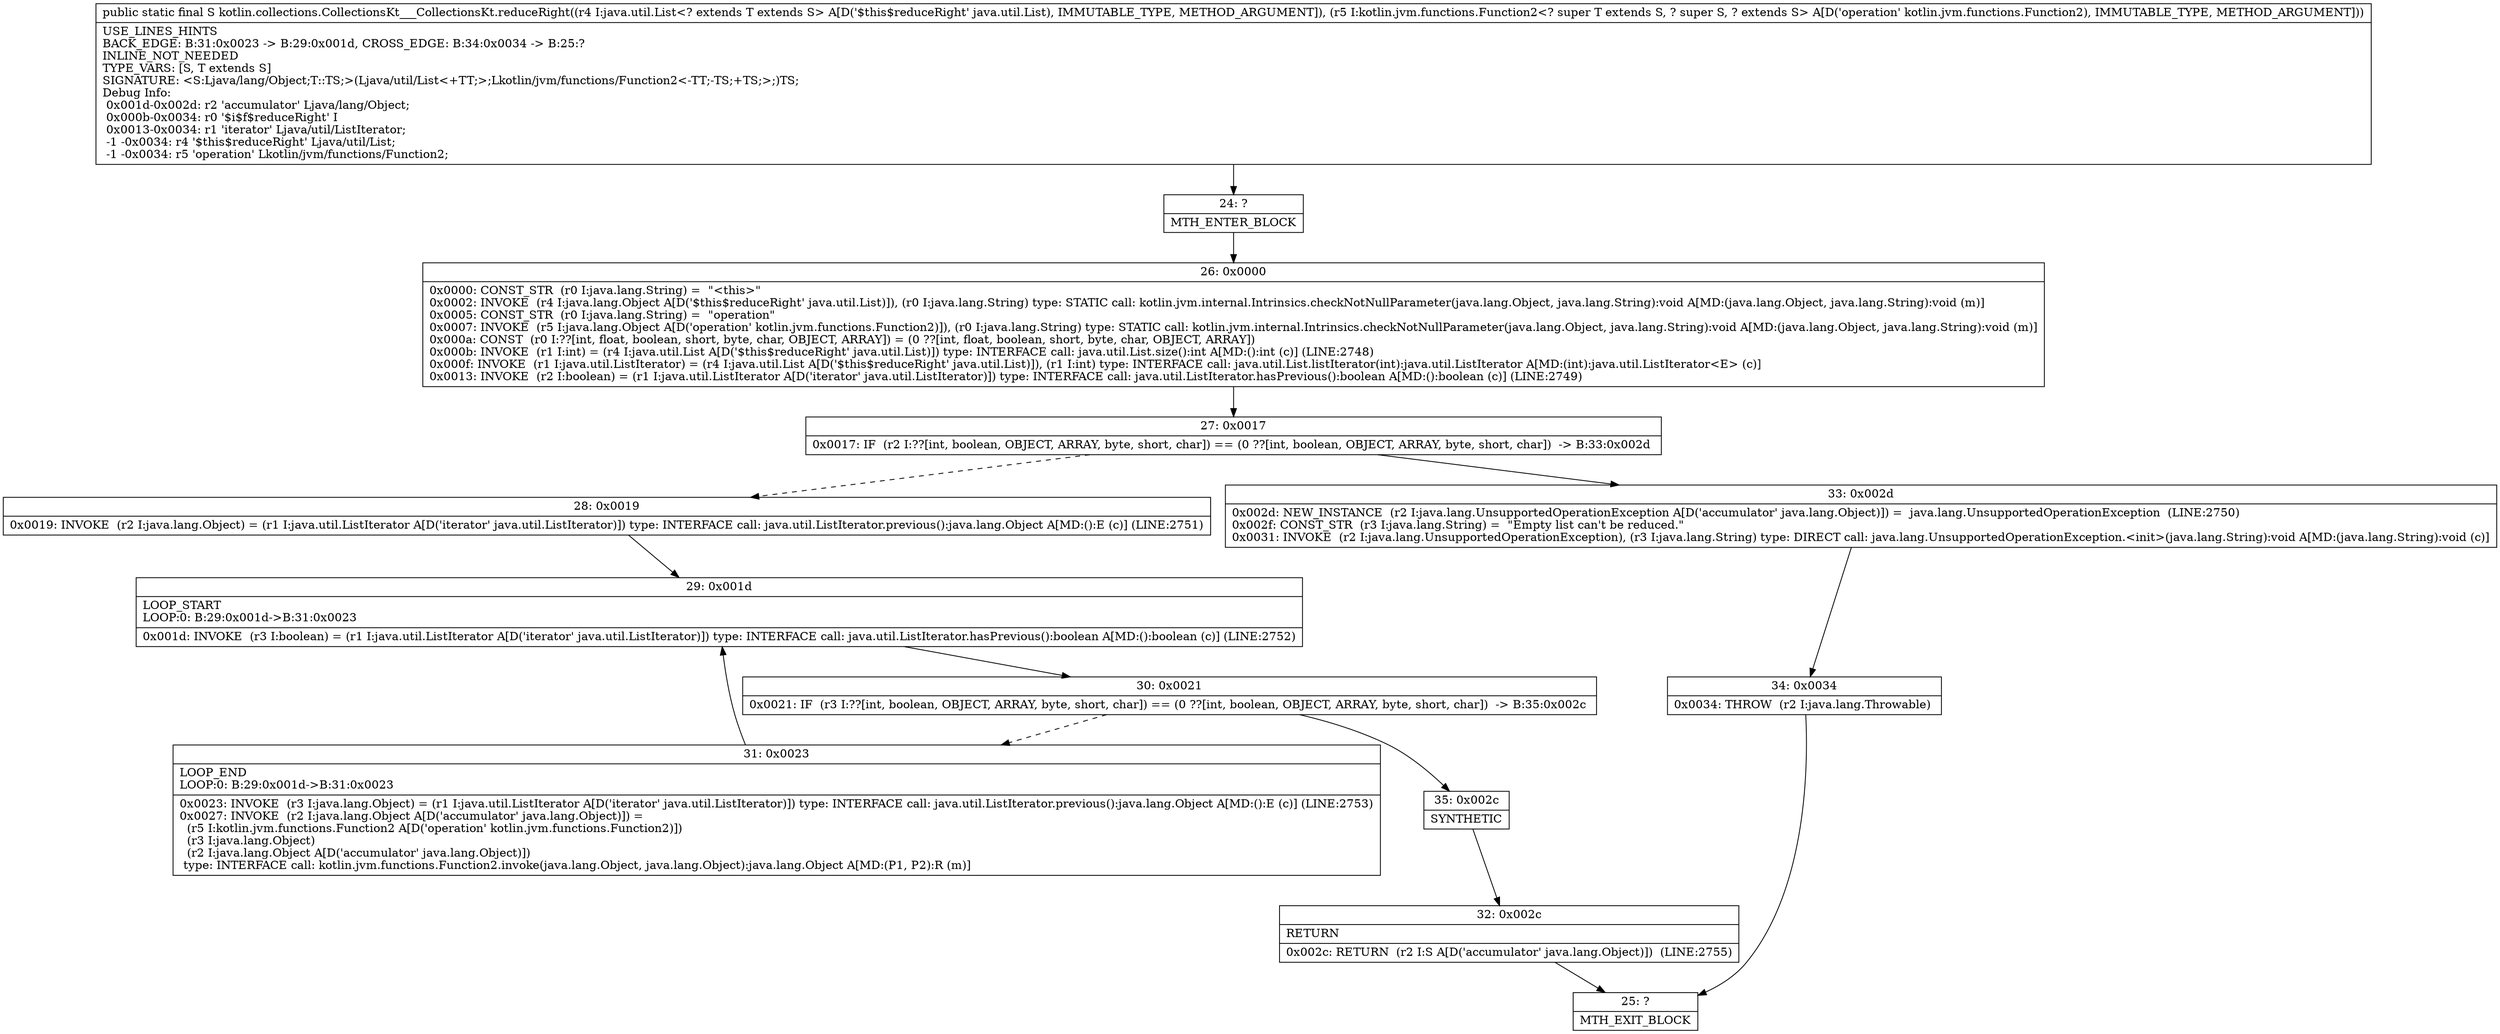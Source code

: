digraph "CFG forkotlin.collections.CollectionsKt___CollectionsKt.reduceRight(Ljava\/util\/List;Lkotlin\/jvm\/functions\/Function2;)Ljava\/lang\/Object;" {
Node_24 [shape=record,label="{24\:\ ?|MTH_ENTER_BLOCK\l}"];
Node_26 [shape=record,label="{26\:\ 0x0000|0x0000: CONST_STR  (r0 I:java.lang.String) =  \"\<this\>\" \l0x0002: INVOKE  (r4 I:java.lang.Object A[D('$this$reduceRight' java.util.List)]), (r0 I:java.lang.String) type: STATIC call: kotlin.jvm.internal.Intrinsics.checkNotNullParameter(java.lang.Object, java.lang.String):void A[MD:(java.lang.Object, java.lang.String):void (m)]\l0x0005: CONST_STR  (r0 I:java.lang.String) =  \"operation\" \l0x0007: INVOKE  (r5 I:java.lang.Object A[D('operation' kotlin.jvm.functions.Function2)]), (r0 I:java.lang.String) type: STATIC call: kotlin.jvm.internal.Intrinsics.checkNotNullParameter(java.lang.Object, java.lang.String):void A[MD:(java.lang.Object, java.lang.String):void (m)]\l0x000a: CONST  (r0 I:??[int, float, boolean, short, byte, char, OBJECT, ARRAY]) = (0 ??[int, float, boolean, short, byte, char, OBJECT, ARRAY]) \l0x000b: INVOKE  (r1 I:int) = (r4 I:java.util.List A[D('$this$reduceRight' java.util.List)]) type: INTERFACE call: java.util.List.size():int A[MD:():int (c)] (LINE:2748)\l0x000f: INVOKE  (r1 I:java.util.ListIterator) = (r4 I:java.util.List A[D('$this$reduceRight' java.util.List)]), (r1 I:int) type: INTERFACE call: java.util.List.listIterator(int):java.util.ListIterator A[MD:(int):java.util.ListIterator\<E\> (c)]\l0x0013: INVOKE  (r2 I:boolean) = (r1 I:java.util.ListIterator A[D('iterator' java.util.ListIterator)]) type: INTERFACE call: java.util.ListIterator.hasPrevious():boolean A[MD:():boolean (c)] (LINE:2749)\l}"];
Node_27 [shape=record,label="{27\:\ 0x0017|0x0017: IF  (r2 I:??[int, boolean, OBJECT, ARRAY, byte, short, char]) == (0 ??[int, boolean, OBJECT, ARRAY, byte, short, char])  \-\> B:33:0x002d \l}"];
Node_28 [shape=record,label="{28\:\ 0x0019|0x0019: INVOKE  (r2 I:java.lang.Object) = (r1 I:java.util.ListIterator A[D('iterator' java.util.ListIterator)]) type: INTERFACE call: java.util.ListIterator.previous():java.lang.Object A[MD:():E (c)] (LINE:2751)\l}"];
Node_29 [shape=record,label="{29\:\ 0x001d|LOOP_START\lLOOP:0: B:29:0x001d\-\>B:31:0x0023\l|0x001d: INVOKE  (r3 I:boolean) = (r1 I:java.util.ListIterator A[D('iterator' java.util.ListIterator)]) type: INTERFACE call: java.util.ListIterator.hasPrevious():boolean A[MD:():boolean (c)] (LINE:2752)\l}"];
Node_30 [shape=record,label="{30\:\ 0x0021|0x0021: IF  (r3 I:??[int, boolean, OBJECT, ARRAY, byte, short, char]) == (0 ??[int, boolean, OBJECT, ARRAY, byte, short, char])  \-\> B:35:0x002c \l}"];
Node_31 [shape=record,label="{31\:\ 0x0023|LOOP_END\lLOOP:0: B:29:0x001d\-\>B:31:0x0023\l|0x0023: INVOKE  (r3 I:java.lang.Object) = (r1 I:java.util.ListIterator A[D('iterator' java.util.ListIterator)]) type: INTERFACE call: java.util.ListIterator.previous():java.lang.Object A[MD:():E (c)] (LINE:2753)\l0x0027: INVOKE  (r2 I:java.lang.Object A[D('accumulator' java.lang.Object)]) = \l  (r5 I:kotlin.jvm.functions.Function2 A[D('operation' kotlin.jvm.functions.Function2)])\l  (r3 I:java.lang.Object)\l  (r2 I:java.lang.Object A[D('accumulator' java.lang.Object)])\l type: INTERFACE call: kotlin.jvm.functions.Function2.invoke(java.lang.Object, java.lang.Object):java.lang.Object A[MD:(P1, P2):R (m)]\l}"];
Node_35 [shape=record,label="{35\:\ 0x002c|SYNTHETIC\l}"];
Node_32 [shape=record,label="{32\:\ 0x002c|RETURN\l|0x002c: RETURN  (r2 I:S A[D('accumulator' java.lang.Object)])  (LINE:2755)\l}"];
Node_25 [shape=record,label="{25\:\ ?|MTH_EXIT_BLOCK\l}"];
Node_33 [shape=record,label="{33\:\ 0x002d|0x002d: NEW_INSTANCE  (r2 I:java.lang.UnsupportedOperationException A[D('accumulator' java.lang.Object)]) =  java.lang.UnsupportedOperationException  (LINE:2750)\l0x002f: CONST_STR  (r3 I:java.lang.String) =  \"Empty list can't be reduced.\" \l0x0031: INVOKE  (r2 I:java.lang.UnsupportedOperationException), (r3 I:java.lang.String) type: DIRECT call: java.lang.UnsupportedOperationException.\<init\>(java.lang.String):void A[MD:(java.lang.String):void (c)]\l}"];
Node_34 [shape=record,label="{34\:\ 0x0034|0x0034: THROW  (r2 I:java.lang.Throwable) \l}"];
MethodNode[shape=record,label="{public static final S kotlin.collections.CollectionsKt___CollectionsKt.reduceRight((r4 I:java.util.List\<? extends T extends S\> A[D('$this$reduceRight' java.util.List), IMMUTABLE_TYPE, METHOD_ARGUMENT]), (r5 I:kotlin.jvm.functions.Function2\<? super T extends S, ? super S, ? extends S\> A[D('operation' kotlin.jvm.functions.Function2), IMMUTABLE_TYPE, METHOD_ARGUMENT]))  | USE_LINES_HINTS\lBACK_EDGE: B:31:0x0023 \-\> B:29:0x001d, CROSS_EDGE: B:34:0x0034 \-\> B:25:?\lINLINE_NOT_NEEDED\lTYPE_VARS: [S, T extends S]\lSIGNATURE: \<S:Ljava\/lang\/Object;T::TS;\>(Ljava\/util\/List\<+TT;\>;Lkotlin\/jvm\/functions\/Function2\<\-TT;\-TS;+TS;\>;)TS;\lDebug Info:\l  0x001d\-0x002d: r2 'accumulator' Ljava\/lang\/Object;\l  0x000b\-0x0034: r0 '$i$f$reduceRight' I\l  0x0013\-0x0034: r1 'iterator' Ljava\/util\/ListIterator;\l  \-1 \-0x0034: r4 '$this$reduceRight' Ljava\/util\/List;\l  \-1 \-0x0034: r5 'operation' Lkotlin\/jvm\/functions\/Function2;\l}"];
MethodNode -> Node_24;Node_24 -> Node_26;
Node_26 -> Node_27;
Node_27 -> Node_28[style=dashed];
Node_27 -> Node_33;
Node_28 -> Node_29;
Node_29 -> Node_30;
Node_30 -> Node_31[style=dashed];
Node_30 -> Node_35;
Node_31 -> Node_29;
Node_35 -> Node_32;
Node_32 -> Node_25;
Node_33 -> Node_34;
Node_34 -> Node_25;
}

